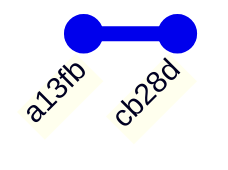 %%{
  init: { 
    'gitGraph': { 'showBranches': false},  
    'themeVariables': {  'commitLabelFontSize': '16px' }
  } 
}%%
gitGraph
    commit id: "a13fb"
    commit id: "cb28d"